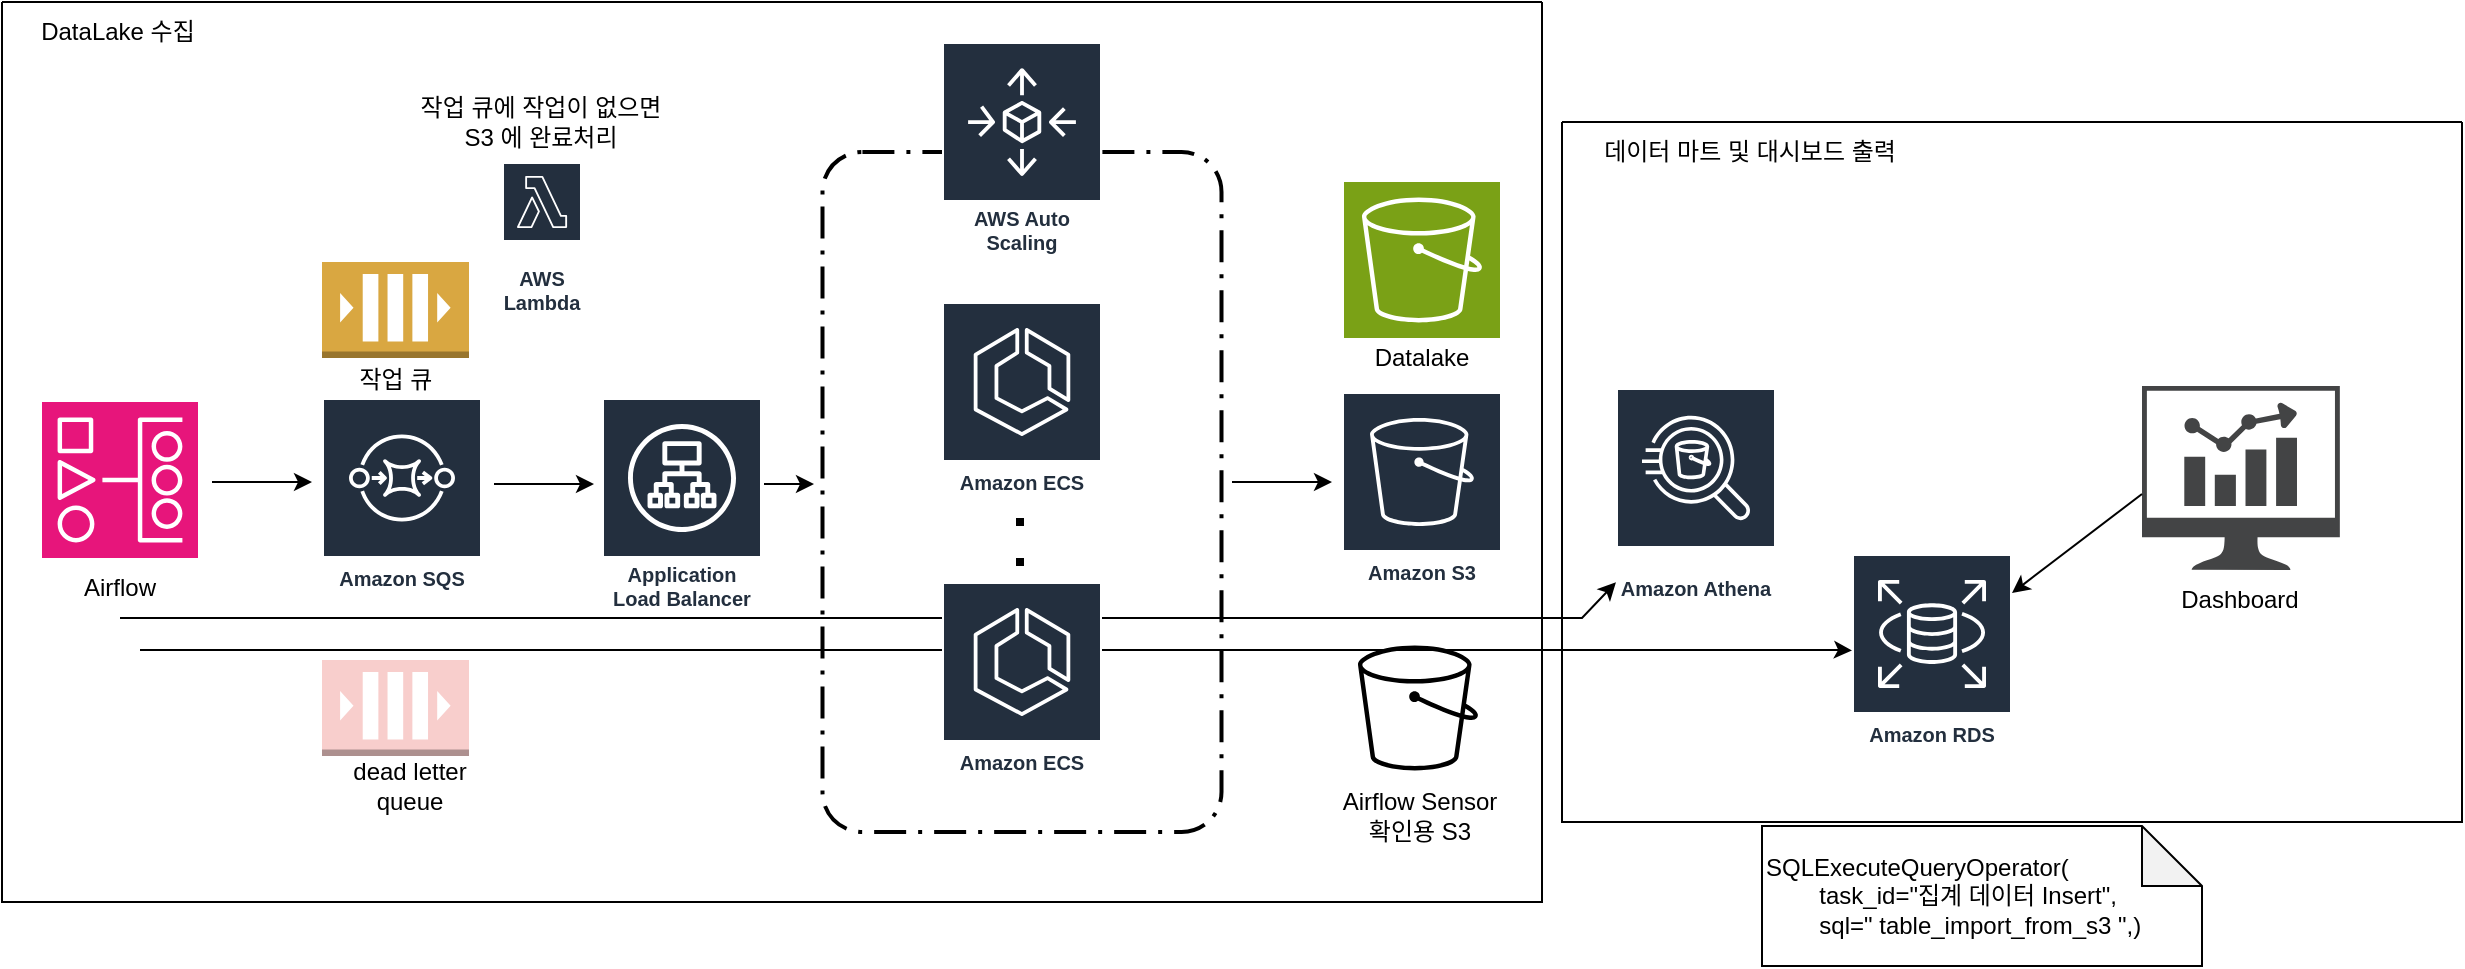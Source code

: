 <mxfile version="24.8.3">
  <diagram name="페이지-1" id="waIALwDo8CJ5Gp1wlmUc">
    <mxGraphModel dx="1364" dy="793" grid="1" gridSize="10" guides="1" tooltips="1" connect="1" arrows="1" fold="1" page="1" pageScale="1" pageWidth="827" pageHeight="1169" math="0" shadow="0">
      <root>
        <mxCell id="0" />
        <mxCell id="1" parent="0" />
        <mxCell id="rx5BBwoxbv0PvwcBal-X-1" value="" style="sketch=0;points=[[0,0,0],[0.25,0,0],[0.5,0,0],[0.75,0,0],[1,0,0],[0,1,0],[0.25,1,0],[0.5,1,0],[0.75,1,0],[1,1,0],[0,0.25,0],[0,0.5,0],[0,0.75,0],[1,0.25,0],[1,0.5,0],[1,0.75,0]];outlineConnect=0;fontColor=#232F3E;fillColor=#E7157B;strokeColor=#ffffff;dashed=0;verticalLabelPosition=bottom;verticalAlign=top;align=center;html=1;fontSize=12;fontStyle=0;aspect=fixed;shape=mxgraph.aws4.resourceIcon;resIcon=mxgraph.aws4.managed_workflows_for_apache_airflow;" vertex="1" parent="1">
          <mxGeometry x="40" y="240" width="78" height="78" as="geometry" />
        </mxCell>
        <mxCell id="rx5BBwoxbv0PvwcBal-X-2" value="Airflow" style="text;html=1;align=center;verticalAlign=middle;whiteSpace=wrap;rounded=0;" vertex="1" parent="1">
          <mxGeometry x="49" y="318" width="60" height="30" as="geometry" />
        </mxCell>
        <mxCell id="rx5BBwoxbv0PvwcBal-X-3" value="Amazon SQS" style="sketch=0;outlineConnect=0;fontColor=#232F3E;gradientColor=none;strokeColor=#ffffff;fillColor=#232F3E;dashed=0;verticalLabelPosition=middle;verticalAlign=bottom;align=center;html=1;whiteSpace=wrap;fontSize=10;fontStyle=1;spacing=3;shape=mxgraph.aws4.productIcon;prIcon=mxgraph.aws4.sqs;" vertex="1" parent="1">
          <mxGeometry x="180" y="238" width="80" height="100" as="geometry" />
        </mxCell>
        <mxCell id="rx5BBwoxbv0PvwcBal-X-4" value="Application Load Balancer" style="sketch=0;outlineConnect=0;fontColor=#232F3E;gradientColor=none;strokeColor=#ffffff;fillColor=#232F3E;dashed=0;verticalLabelPosition=middle;verticalAlign=bottom;align=center;html=1;whiteSpace=wrap;fontSize=10;fontStyle=1;spacing=3;shape=mxgraph.aws4.productIcon;prIcon=mxgraph.aws4.application_load_balancer;" vertex="1" parent="1">
          <mxGeometry x="320" y="238" width="80" height="110" as="geometry" />
        </mxCell>
        <mxCell id="rx5BBwoxbv0PvwcBal-X-6" value="" style="rounded=1;arcSize=10;dashed=1;fillColor=none;gradientColor=none;dashPattern=8 3 1 3;strokeWidth=2;" vertex="1" parent="1">
          <mxGeometry x="430.25" y="115" width="199.5" height="340" as="geometry" />
        </mxCell>
        <mxCell id="rx5BBwoxbv0PvwcBal-X-5" value="AWS Auto Scaling" style="sketch=0;outlineConnect=0;fontColor=#232F3E;gradientColor=none;strokeColor=#ffffff;fillColor=#232F3E;dashed=0;verticalLabelPosition=middle;verticalAlign=bottom;align=center;html=1;whiteSpace=wrap;fontSize=10;fontStyle=1;spacing=3;shape=mxgraph.aws4.productIcon;prIcon=mxgraph.aws4.autoscaling;" vertex="1" parent="1">
          <mxGeometry x="490" y="60" width="80" height="110" as="geometry" />
        </mxCell>
        <mxCell id="rx5BBwoxbv0PvwcBal-X-7" value="Amazon ECS" style="sketch=0;outlineConnect=0;fontColor=#232F3E;gradientColor=none;strokeColor=#ffffff;fillColor=#232F3E;dashed=0;verticalLabelPosition=middle;verticalAlign=bottom;align=center;html=1;whiteSpace=wrap;fontSize=10;fontStyle=1;spacing=3;shape=mxgraph.aws4.productIcon;prIcon=mxgraph.aws4.ecs;" vertex="1" parent="1">
          <mxGeometry x="490" y="190" width="80" height="100" as="geometry" />
        </mxCell>
        <mxCell id="rx5BBwoxbv0PvwcBal-X-9" value="" style="endArrow=none;dashed=1;html=1;rounded=0;strokeWidth=4;dashPattern=1 4;" edge="1" parent="1">
          <mxGeometry width="50" height="50" relative="1" as="geometry">
            <mxPoint x="529" y="322" as="sourcePoint" />
            <mxPoint x="529" y="292" as="targetPoint" />
          </mxGeometry>
        </mxCell>
        <mxCell id="rx5BBwoxbv0PvwcBal-X-11" value="Amazon S3" style="sketch=0;outlineConnect=0;fontColor=#232F3E;gradientColor=none;strokeColor=#ffffff;fillColor=#232F3E;dashed=0;verticalLabelPosition=middle;verticalAlign=bottom;align=center;html=1;whiteSpace=wrap;fontSize=10;fontStyle=1;spacing=3;shape=mxgraph.aws4.productIcon;prIcon=mxgraph.aws4.s3;" vertex="1" parent="1">
          <mxGeometry x="690" y="235" width="80" height="100" as="geometry" />
        </mxCell>
        <mxCell id="rx5BBwoxbv0PvwcBal-X-12" value="Amazon Athena" style="sketch=0;outlineConnect=0;fontColor=#232F3E;gradientColor=none;strokeColor=#ffffff;fillColor=#232F3E;dashed=0;verticalLabelPosition=middle;verticalAlign=bottom;align=center;html=1;whiteSpace=wrap;fontSize=10;fontStyle=1;spacing=3;shape=mxgraph.aws4.productIcon;prIcon=mxgraph.aws4.athena;" vertex="1" parent="1">
          <mxGeometry x="827" y="233" width="80" height="110" as="geometry" />
        </mxCell>
        <mxCell id="rx5BBwoxbv0PvwcBal-X-14" value="" style="sketch=0;pointerEvents=1;shadow=0;dashed=0;html=1;strokeColor=none;fillColor=#434445;aspect=fixed;labelPosition=center;verticalLabelPosition=bottom;verticalAlign=top;align=center;outlineConnect=0;shape=mxgraph.vvd.nsx_dashboard;" vertex="1" parent="1">
          <mxGeometry x="1090" y="232" width="98.92" height="92" as="geometry" />
        </mxCell>
        <mxCell id="rx5BBwoxbv0PvwcBal-X-15" value="Dashboard" style="text;html=1;align=center;verticalAlign=middle;whiteSpace=wrap;rounded=0;" vertex="1" parent="1">
          <mxGeometry x="1109.46" y="324" width="60" height="30" as="geometry" />
        </mxCell>
        <mxCell id="rx5BBwoxbv0PvwcBal-X-17" value="" style="endArrow=classic;html=1;rounded=0;" edge="1" parent="1">
          <mxGeometry width="50" height="50" relative="1" as="geometry">
            <mxPoint x="125" y="280" as="sourcePoint" />
            <mxPoint x="175" y="280" as="targetPoint" />
          </mxGeometry>
        </mxCell>
        <mxCell id="rx5BBwoxbv0PvwcBal-X-18" value="" style="endArrow=classic;html=1;rounded=0;" edge="1" parent="1">
          <mxGeometry width="50" height="50" relative="1" as="geometry">
            <mxPoint x="266" y="281" as="sourcePoint" />
            <mxPoint x="316" y="281" as="targetPoint" />
          </mxGeometry>
        </mxCell>
        <mxCell id="rx5BBwoxbv0PvwcBal-X-19" value="" style="endArrow=classic;html=1;rounded=0;" edge="1" parent="1">
          <mxGeometry width="50" height="50" relative="1" as="geometry">
            <mxPoint x="401" y="281" as="sourcePoint" />
            <mxPoint x="426" y="281" as="targetPoint" />
          </mxGeometry>
        </mxCell>
        <mxCell id="rx5BBwoxbv0PvwcBal-X-21" value="" style="endArrow=classic;html=1;rounded=0;" edge="1" parent="1">
          <mxGeometry width="50" height="50" relative="1" as="geometry">
            <mxPoint x="635" y="280" as="sourcePoint" />
            <mxPoint x="685" y="280" as="targetPoint" />
          </mxGeometry>
        </mxCell>
        <mxCell id="rx5BBwoxbv0PvwcBal-X-22" value="" style="sketch=0;points=[[0,0,0],[0.25,0,0],[0.5,0,0],[0.75,0,0],[1,0,0],[0,1,0],[0.25,1,0],[0.5,1,0],[0.75,1,0],[1,1,0],[0,0.25,0],[0,0.5,0],[0,0.75,0],[1,0.25,0],[1,0.5,0],[1,0.75,0]];outlineConnect=0;fontColor=#232F3E;fillColor=#7AA116;strokeColor=#ffffff;dashed=0;verticalLabelPosition=bottom;verticalAlign=top;align=center;html=1;fontSize=12;fontStyle=0;aspect=fixed;shape=mxgraph.aws4.resourceIcon;resIcon=mxgraph.aws4.s3;" vertex="1" parent="1">
          <mxGeometry x="691" y="130" width="78" height="78" as="geometry" />
        </mxCell>
        <mxCell id="rx5BBwoxbv0PvwcBal-X-24" value="Datalake" style="text;html=1;align=center;verticalAlign=middle;whiteSpace=wrap;rounded=0;" vertex="1" parent="1">
          <mxGeometry x="700" y="203" width="60" height="30" as="geometry" />
        </mxCell>
        <mxCell id="rx5BBwoxbv0PvwcBal-X-27" value="" style="swimlane;startSize=0;" vertex="1" parent="1">
          <mxGeometry x="20" y="40" width="770" height="450" as="geometry" />
        </mxCell>
        <mxCell id="rx5BBwoxbv0PvwcBal-X-28" value="DataLake 수집" style="text;html=1;align=center;verticalAlign=middle;whiteSpace=wrap;rounded=0;" vertex="1" parent="rx5BBwoxbv0PvwcBal-X-27">
          <mxGeometry x="18" width="80" height="30" as="geometry" />
        </mxCell>
        <mxCell id="rx5BBwoxbv0PvwcBal-X-23" value="" style="sketch=0;points=[[0,0,0],[0.25,0,0],[0.5,0,0],[0.75,0,0],[1,0,0],[0,1,0],[0.25,1,0],[0.5,1,0],[0.75,1,0],[1,1,0],[0,0.25,0],[0,0.5,0],[0,0.75,0],[1,0.25,0],[1,0.5,0],[1,0.75,0]];outlineConnect=0;dashed=0;verticalLabelPosition=bottom;verticalAlign=top;align=center;html=1;fontSize=12;fontStyle=0;aspect=fixed;shape=mxgraph.aws4.resourceIcon;resIcon=mxgraph.aws4.s3;" vertex="1" parent="rx5BBwoxbv0PvwcBal-X-27">
          <mxGeometry x="669" y="314" width="78" height="78" as="geometry" />
        </mxCell>
        <mxCell id="rx5BBwoxbv0PvwcBal-X-25" value="Airflow Sensor 확인용 S3" style="text;html=1;align=center;verticalAlign=middle;whiteSpace=wrap;rounded=0;" vertex="1" parent="rx5BBwoxbv0PvwcBal-X-27">
          <mxGeometry x="669" y="392" width="80" height="30" as="geometry" />
        </mxCell>
        <mxCell id="rx5BBwoxbv0PvwcBal-X-37" value="" style="outlineConnect=0;dashed=0;verticalLabelPosition=bottom;verticalAlign=top;align=center;html=1;shape=mxgraph.aws3.queue;fillColor=#D9A741;gradientColor=none;" vertex="1" parent="rx5BBwoxbv0PvwcBal-X-27">
          <mxGeometry x="160" y="130" width="73.5" height="48" as="geometry" />
        </mxCell>
        <mxCell id="rx5BBwoxbv0PvwcBal-X-38" value="" style="outlineConnect=0;dashed=0;verticalLabelPosition=bottom;verticalAlign=top;align=center;html=1;shape=mxgraph.aws3.queue;fillColor=#f8cecc;strokeColor=#b85450;" vertex="1" parent="rx5BBwoxbv0PvwcBal-X-27">
          <mxGeometry x="160" y="329" width="73.5" height="48" as="geometry" />
        </mxCell>
        <mxCell id="rx5BBwoxbv0PvwcBal-X-39" value="작업 큐" style="text;html=1;align=center;verticalAlign=middle;whiteSpace=wrap;rounded=0;" vertex="1" parent="rx5BBwoxbv0PvwcBal-X-27">
          <mxGeometry x="166.75" y="174" width="60" height="30" as="geometry" />
        </mxCell>
        <mxCell id="rx5BBwoxbv0PvwcBal-X-40" value="dead letter queue" style="text;html=1;align=center;verticalAlign=middle;whiteSpace=wrap;rounded=0;" vertex="1" parent="rx5BBwoxbv0PvwcBal-X-27">
          <mxGeometry x="173.5" y="377" width="60" height="30" as="geometry" />
        </mxCell>
        <mxCell id="rx5BBwoxbv0PvwcBal-X-42" value="AWS Lambda" style="sketch=0;outlineConnect=0;fontColor=#232F3E;gradientColor=none;strokeColor=#ffffff;fillColor=#232F3E;dashed=0;verticalLabelPosition=middle;verticalAlign=bottom;align=center;html=1;whiteSpace=wrap;fontSize=10;fontStyle=1;spacing=3;shape=mxgraph.aws4.productIcon;prIcon=mxgraph.aws4.lambda;" vertex="1" parent="rx5BBwoxbv0PvwcBal-X-27">
          <mxGeometry x="250" y="80" width="40" height="80" as="geometry" />
        </mxCell>
        <mxCell id="rx5BBwoxbv0PvwcBal-X-43" value="작업 큐에 작업이 없으면 S3 에 완료처리" style="text;html=1;align=center;verticalAlign=middle;whiteSpace=wrap;rounded=0;" vertex="1" parent="rx5BBwoxbv0PvwcBal-X-27">
          <mxGeometry x="208.38" y="40" width="123.25" height="40" as="geometry" />
        </mxCell>
        <mxCell id="rx5BBwoxbv0PvwcBal-X-29" value="" style="swimlane;startSize=0;" vertex="1" parent="1">
          <mxGeometry x="800" y="100" width="450" height="350" as="geometry" />
        </mxCell>
        <mxCell id="rx5BBwoxbv0PvwcBal-X-30" value="데이터 마트 및 대시보드 출력" style="text;html=1;align=center;verticalAlign=middle;whiteSpace=wrap;rounded=0;" vertex="1" parent="rx5BBwoxbv0PvwcBal-X-29">
          <mxGeometry x="18" width="152" height="30" as="geometry" />
        </mxCell>
        <mxCell id="rx5BBwoxbv0PvwcBal-X-13" value="Amazon RDS" style="sketch=0;outlineConnect=0;fontColor=#232F3E;gradientColor=none;strokeColor=#ffffff;fillColor=#232F3E;dashed=0;verticalLabelPosition=middle;verticalAlign=bottom;align=center;html=1;whiteSpace=wrap;fontSize=10;fontStyle=1;spacing=3;shape=mxgraph.aws4.productIcon;prIcon=mxgraph.aws4.rds;" vertex="1" parent="rx5BBwoxbv0PvwcBal-X-29">
          <mxGeometry x="145" y="216" width="80" height="100" as="geometry" />
        </mxCell>
        <mxCell id="rx5BBwoxbv0PvwcBal-X-33" value="&lt;div&gt;SQLExecuteQueryOperator(&lt;/div&gt;&lt;div&gt;&lt;span style=&quot;white-space: normal;&quot;&gt;&lt;span style=&quot;white-space:pre&quot;&gt;&#x9;&lt;/span&gt;task_id=&quot;집계 데이터 Insert&quot;,&lt;/span&gt;&lt;/div&gt;&lt;div&gt;&lt;span style=&quot;white-space: normal;&quot;&gt;&lt;span style=&quot;white-space:pre&quot;&gt;&#x9;&lt;/span&gt;sql=&quot; table_import_from_s3 &quot;,)&lt;/span&gt;&lt;/div&gt;" style="shape=note;whiteSpace=wrap;html=1;backgroundOutline=1;darkOpacity=0.05;align=left;" vertex="1" parent="rx5BBwoxbv0PvwcBal-X-29">
          <mxGeometry x="100" y="352" width="220" height="70" as="geometry" />
        </mxCell>
        <mxCell id="rx5BBwoxbv0PvwcBal-X-31" value="" style="endArrow=classic;html=1;rounded=0;exitX=0.5;exitY=1;exitDx=0;exitDy=0;" edge="1" parent="1" source="rx5BBwoxbv0PvwcBal-X-2" target="rx5BBwoxbv0PvwcBal-X-12">
          <mxGeometry width="50" height="50" relative="1" as="geometry">
            <mxPoint x="684" y="357" as="sourcePoint" />
            <mxPoint x="734" y="357" as="targetPoint" />
            <Array as="points">
              <mxPoint x="810" y="348" />
            </Array>
          </mxGeometry>
        </mxCell>
        <mxCell id="rx5BBwoxbv0PvwcBal-X-35" value="" style="endArrow=classic;html=1;rounded=0;exitX=0.5;exitY=1;exitDx=0;exitDy=0;" edge="1" parent="1" target="rx5BBwoxbv0PvwcBal-X-13">
          <mxGeometry width="50" height="50" relative="1" as="geometry">
            <mxPoint x="89" y="364" as="sourcePoint" />
            <mxPoint x="837" y="346" as="targetPoint" />
            <Array as="points">
              <mxPoint x="940" y="364" />
            </Array>
          </mxGeometry>
        </mxCell>
        <mxCell id="rx5BBwoxbv0PvwcBal-X-36" value="" style="endArrow=classic;html=1;rounded=0;" edge="1" parent="1" target="rx5BBwoxbv0PvwcBal-X-13">
          <mxGeometry width="50" height="50" relative="1" as="geometry">
            <mxPoint x="1090" y="286" as="sourcePoint" />
            <mxPoint x="360" y="360" as="targetPoint" />
          </mxGeometry>
        </mxCell>
        <mxCell id="rx5BBwoxbv0PvwcBal-X-8" value="Amazon ECS" style="sketch=0;outlineConnect=0;fontColor=#232F3E;gradientColor=none;strokeColor=#ffffff;fillColor=#232F3E;dashed=0;verticalLabelPosition=middle;verticalAlign=bottom;align=center;html=1;whiteSpace=wrap;fontSize=10;fontStyle=1;spacing=3;shape=mxgraph.aws4.productIcon;prIcon=mxgraph.aws4.ecs;" vertex="1" parent="1">
          <mxGeometry x="490" y="330" width="80" height="100" as="geometry" />
        </mxCell>
      </root>
    </mxGraphModel>
  </diagram>
</mxfile>
